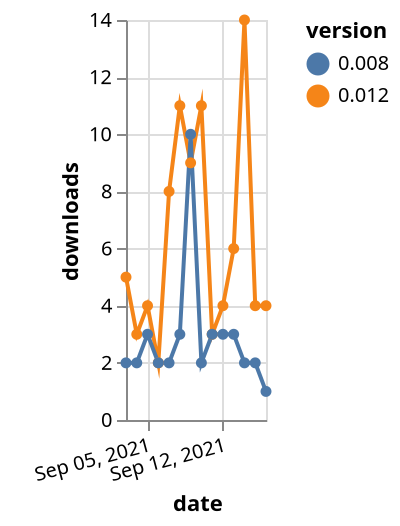 {"$schema": "https://vega.github.io/schema/vega-lite/v5.json", "description": "A simple bar chart with embedded data.", "data": {"values": [{"date": "2021-09-03", "total": 6640, "delta": 5, "version": "0.012"}, {"date": "2021-09-04", "total": 6643, "delta": 3, "version": "0.012"}, {"date": "2021-09-05", "total": 6647, "delta": 4, "version": "0.012"}, {"date": "2021-09-06", "total": 6649, "delta": 2, "version": "0.012"}, {"date": "2021-09-07", "total": 6657, "delta": 8, "version": "0.012"}, {"date": "2021-09-08", "total": 6668, "delta": 11, "version": "0.012"}, {"date": "2021-09-09", "total": 6677, "delta": 9, "version": "0.012"}, {"date": "2021-09-10", "total": 6688, "delta": 11, "version": "0.012"}, {"date": "2021-09-11", "total": 6691, "delta": 3, "version": "0.012"}, {"date": "2021-09-12", "total": 6695, "delta": 4, "version": "0.012"}, {"date": "2021-09-13", "total": 6701, "delta": 6, "version": "0.012"}, {"date": "2021-09-14", "total": 6715, "delta": 14, "version": "0.012"}, {"date": "2021-09-15", "total": 6719, "delta": 4, "version": "0.012"}, {"date": "2021-09-16", "total": 6723, "delta": 4, "version": "0.012"}, {"date": "2021-09-03", "total": 5575, "delta": 2, "version": "0.008"}, {"date": "2021-09-04", "total": 5577, "delta": 2, "version": "0.008"}, {"date": "2021-09-05", "total": 5580, "delta": 3, "version": "0.008"}, {"date": "2021-09-06", "total": 5582, "delta": 2, "version": "0.008"}, {"date": "2021-09-07", "total": 5584, "delta": 2, "version": "0.008"}, {"date": "2021-09-08", "total": 5587, "delta": 3, "version": "0.008"}, {"date": "2021-09-09", "total": 5597, "delta": 10, "version": "0.008"}, {"date": "2021-09-10", "total": 5599, "delta": 2, "version": "0.008"}, {"date": "2021-09-11", "total": 5602, "delta": 3, "version": "0.008"}, {"date": "2021-09-12", "total": 5605, "delta": 3, "version": "0.008"}, {"date": "2021-09-13", "total": 5608, "delta": 3, "version": "0.008"}, {"date": "2021-09-14", "total": 5610, "delta": 2, "version": "0.008"}, {"date": "2021-09-15", "total": 5612, "delta": 2, "version": "0.008"}, {"date": "2021-09-16", "total": 5613, "delta": 1, "version": "0.008"}]}, "width": "container", "mark": {"type": "line", "point": {"filled": true}}, "encoding": {"x": {"field": "date", "type": "temporal", "timeUnit": "yearmonthdate", "title": "date", "axis": {"labelAngle": -15}}, "y": {"field": "delta", "type": "quantitative", "title": "downloads"}, "color": {"field": "version", "type": "nominal"}, "tooltip": {"field": "delta"}}}